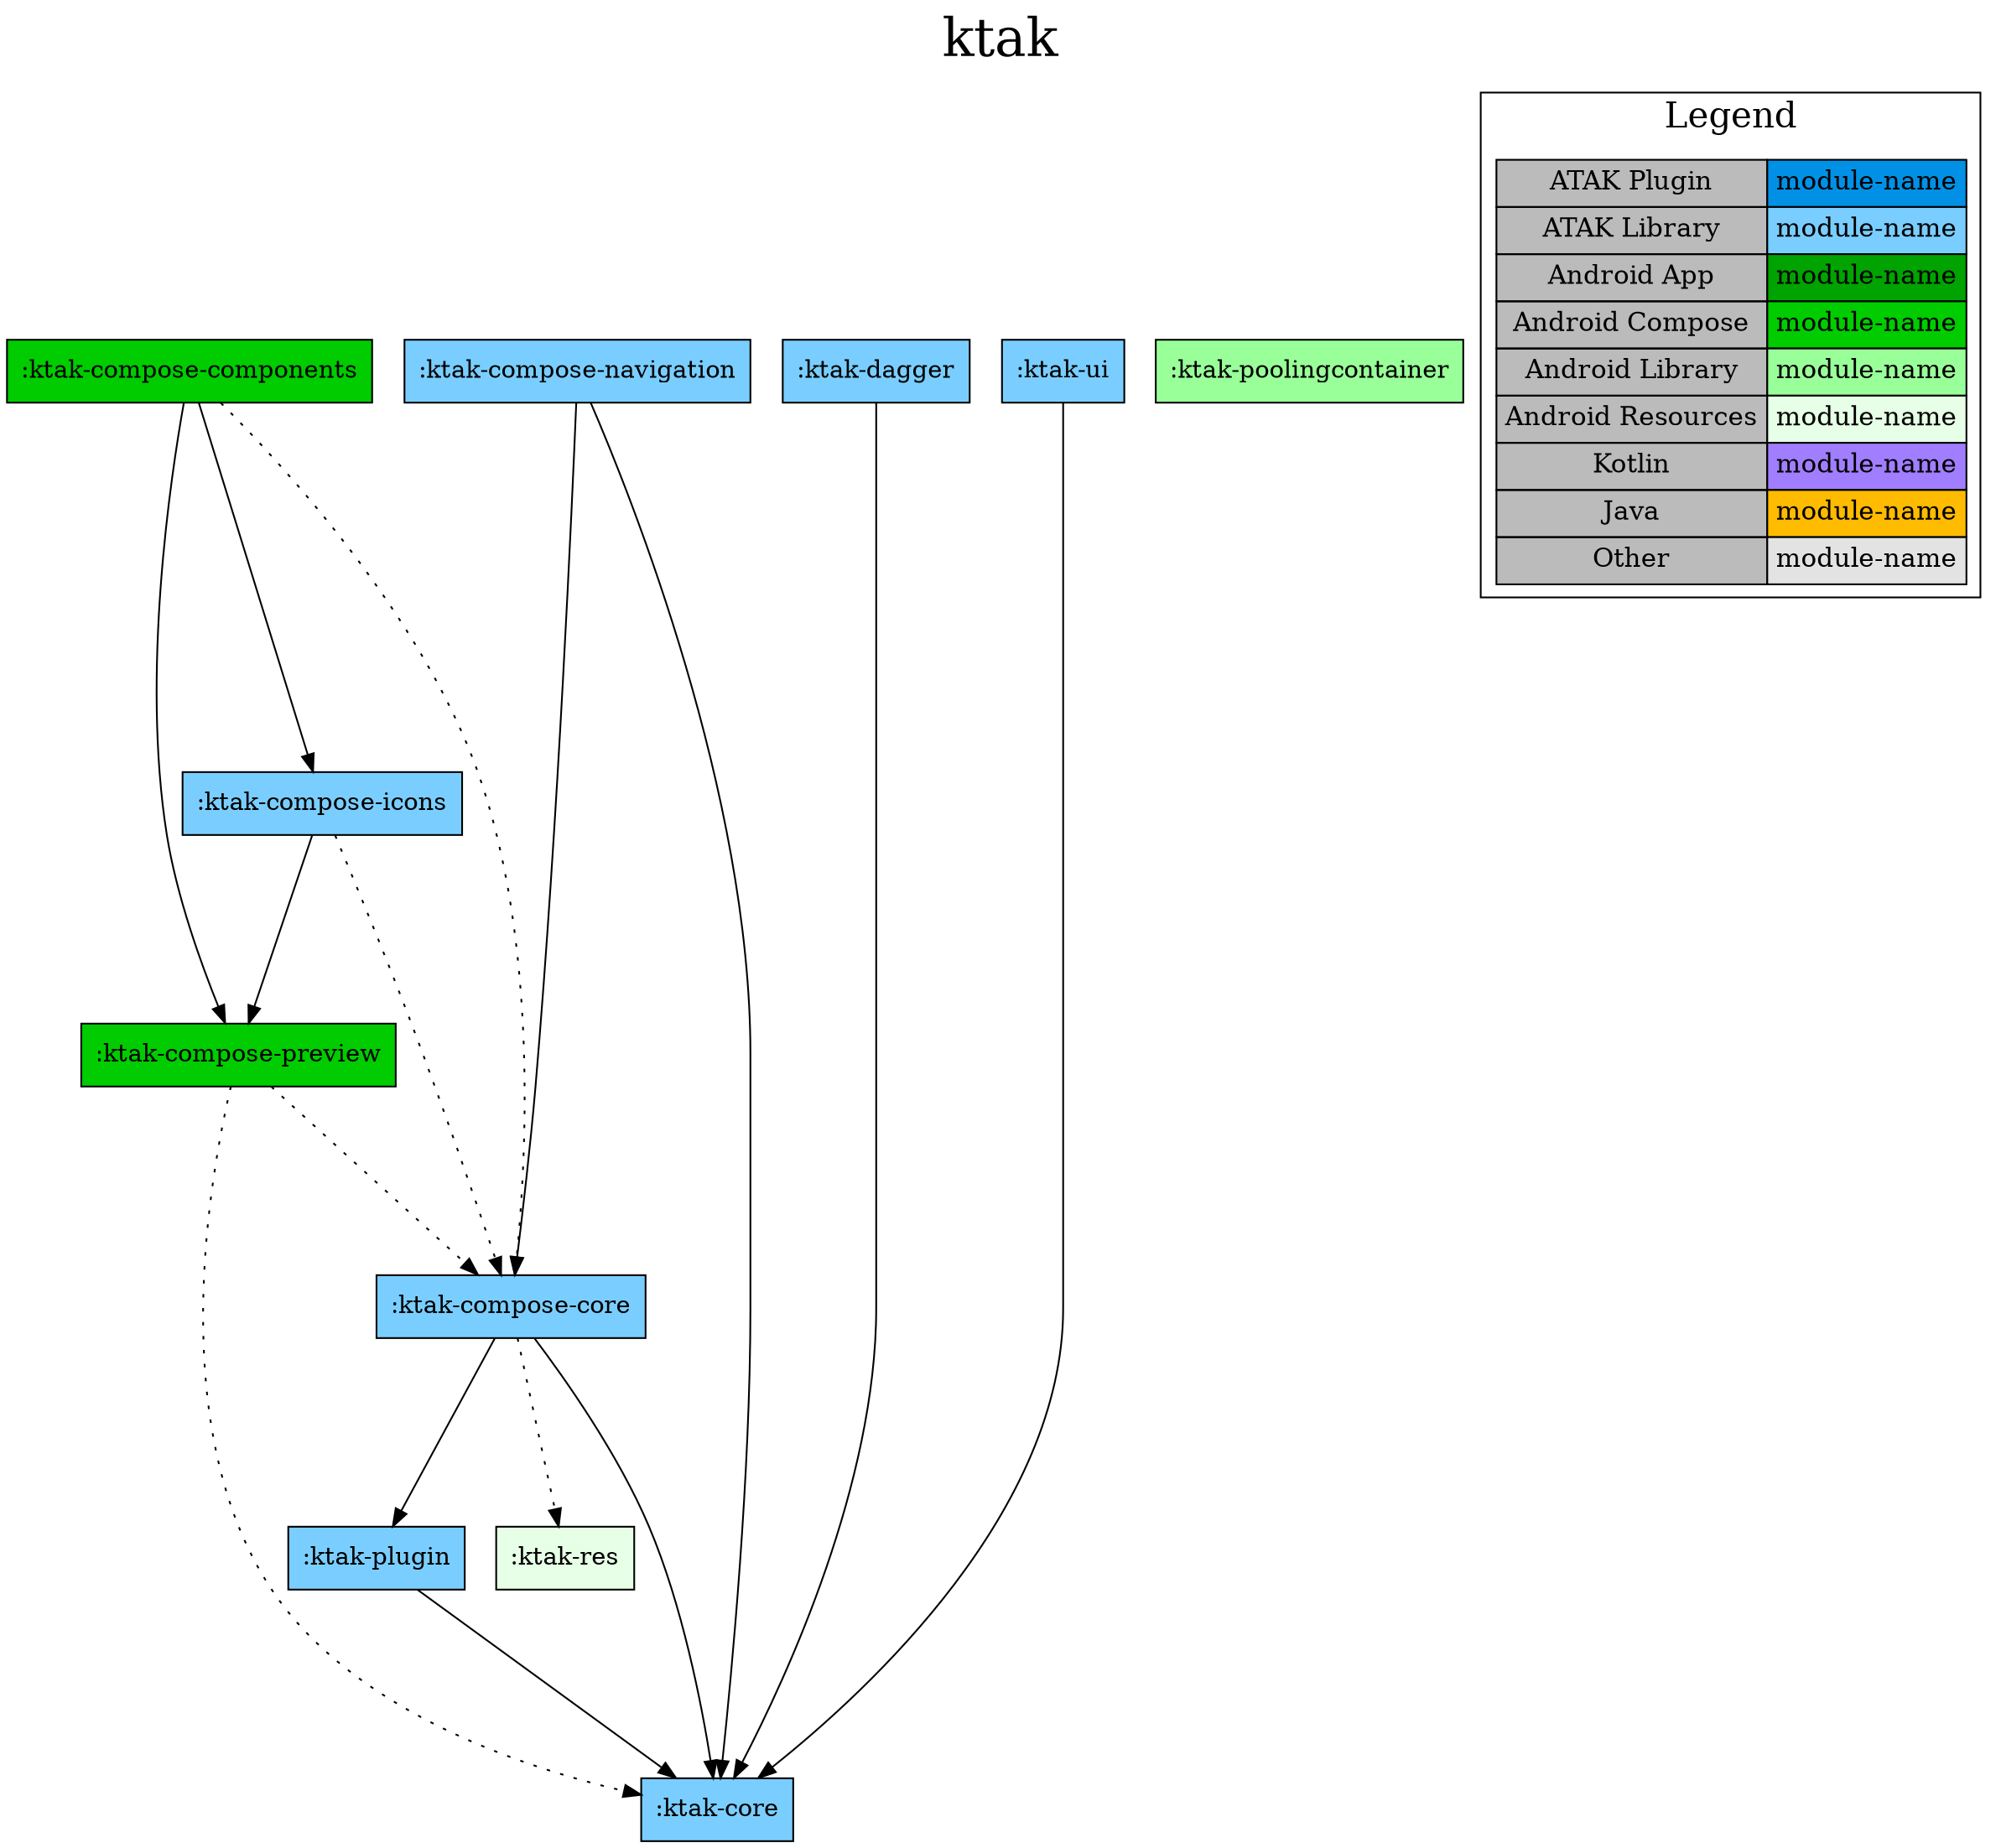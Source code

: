 digraph {
edge ["dir"="forward"]
graph ["dpi"="100","label"="ktak","labelloc"="t","fontsize"="30","ranksep"="1.5"]
node ["style"="filled"]
":ktak-compose-components" ["shape"="box","fillcolor"="#00CC00"]
":ktak-compose-icons" ["fillcolor"="#7ACEFF","shape"="box"]
":ktak-compose-preview" ["fillcolor"="#00CC00","shape"="box"]
":ktak-core" ["fillcolor"="#7ACEFF","shape"="box"]
":ktak-compose-core" ["fillcolor"="#7ACEFF","shape"="box"]
":ktak-plugin" ["fillcolor"="#7ACEFF","shape"="box"]
":ktak-res" ["fillcolor"="#E6FFE6","shape"="box"]
":ktak-compose-navigation" ["shape"="box","fillcolor"="#7ACEFF"]
":ktak-dagger" ["shape"="box","fillcolor"="#7ACEFF"]
":ktak-poolingcontainer" ["shape"="box","fillcolor"="#99FF99"]
":ktak-ui" ["shape"="box","fillcolor"="#7ACEFF"]
{
edge ["dir"="none"]
graph ["rank"="same"]
":ktak-compose-components"
":ktak-compose-navigation"
":ktak-dagger"
":ktak-poolingcontainer"
":ktak-ui"
}
subgraph "cluster_legend" {
edge ["dir"="none"]
graph ["label"="Legend","fontsize"="20"]
"Legend" ["style"="filled","fillcolor"="#bbbbbb","shape"="none","margin"="0","fontsize"="15","label"=<
<TABLE BORDER="0" CELLBORDER="1" CELLSPACING="0" CELLPADDING="4">
<TR><TD>ATAK Plugin</TD><TD BGCOLOR="#0091E6">module-name</TD></TR>
<TR><TD>ATAK Library</TD><TD BGCOLOR="#7ACEFF">module-name</TD></TR>
<TR><TD>Android App</TD><TD BGCOLOR="#00a300">module-name</TD></TR>
<TR><TD>Android Compose</TD><TD BGCOLOR="#00CC00">module-name</TD></TR>
<TR><TD>Android Library</TD><TD BGCOLOR="#99FF99">module-name</TD></TR>
<TR><TD>Android Resources</TD><TD BGCOLOR="#E6FFE6">module-name</TD></TR>
<TR><TD>Kotlin</TD><TD BGCOLOR="#A17EFF">module-name</TD></TR>
<TR><TD>Java</TD><TD BGCOLOR="#FFBB00">module-name</TD></TR>
<TR><TD>Other</TD><TD BGCOLOR="#E3E3E3">module-name</TD></TR>
</TABLE>
>]
}
":ktak-compose-components" -> ":ktak-compose-icons"
":ktak-compose-components" -> ":ktak-compose-preview"
":ktak-compose-components" -> ":ktak-compose-core" ["style"="dotted"]
":ktak-compose-icons" -> ":ktak-compose-preview"
":ktak-compose-icons" -> ":ktak-compose-core" ["style"="dotted"]
":ktak-compose-preview" -> ":ktak-core" ["style"="dotted"]
":ktak-compose-preview" -> ":ktak-compose-core" ["style"="dotted"]
":ktak-compose-core" -> ":ktak-core"
":ktak-compose-core" -> ":ktak-plugin"
":ktak-compose-core" -> ":ktak-res" ["style"="dotted"]
":ktak-plugin" -> ":ktak-core"
":ktak-compose-navigation" -> ":ktak-compose-core"
":ktak-compose-navigation" -> ":ktak-core"
":ktak-dagger" -> ":ktak-core"
":ktak-ui" -> ":ktak-core"
}